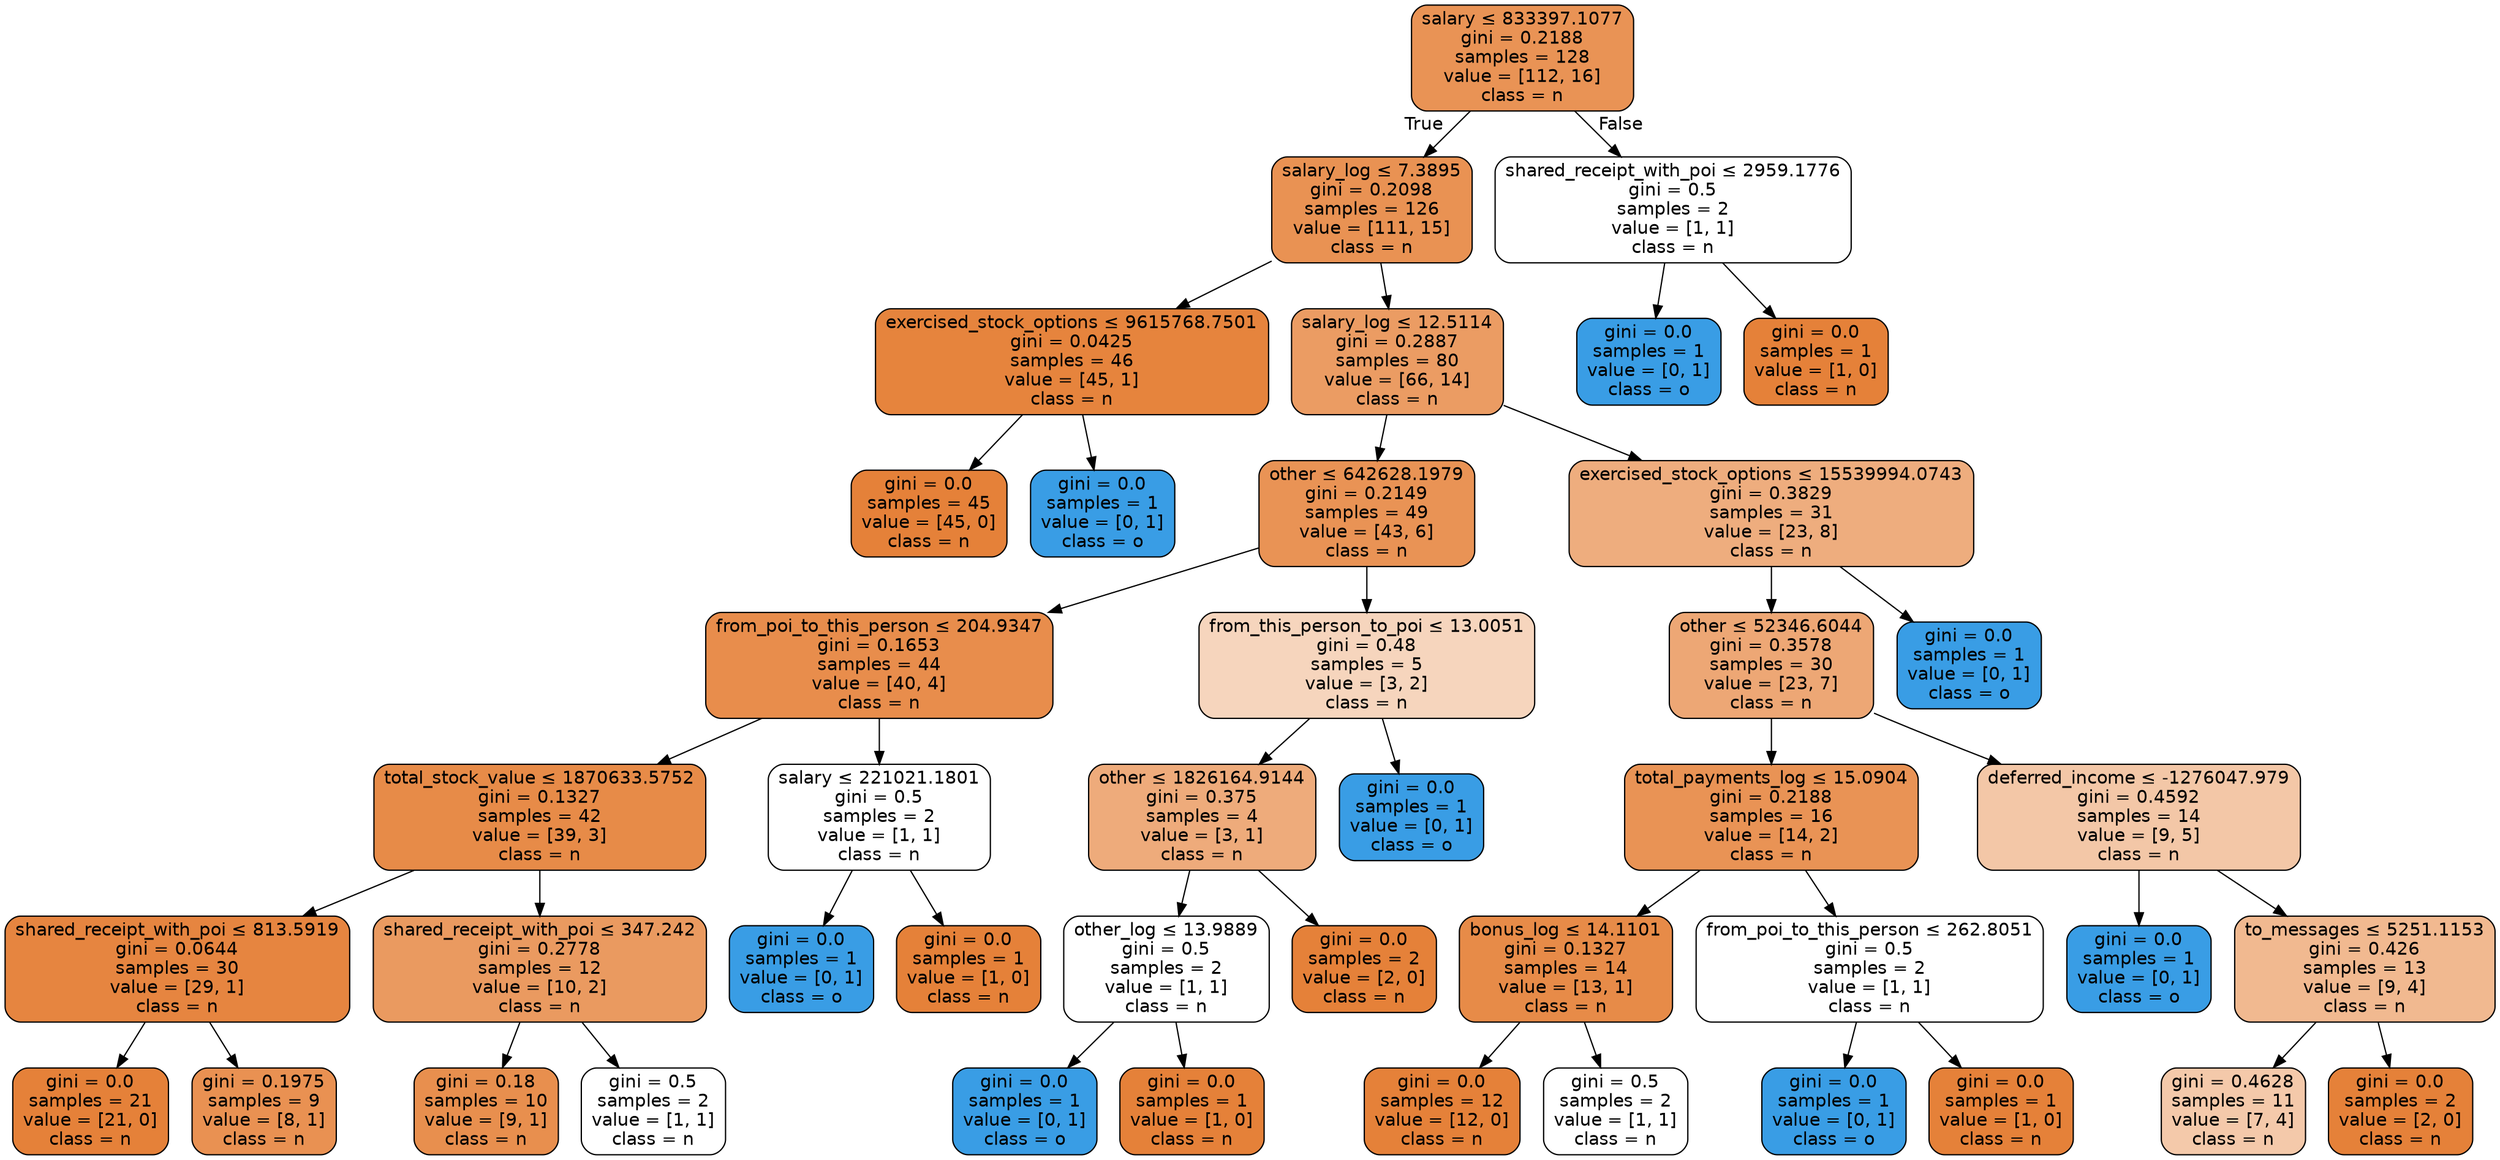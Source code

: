 digraph Tree {
node [shape=box, style="filled, rounded", color="black", fontname=helvetica] ;
edge [fontname=helvetica] ;
0 [label=<salary &le; 833397.1077<br/>gini = 0.2188<br/>samples = 128<br/>value = [112, 16]<br/>class = n>, fillcolor="#e58139db"] ;
1 [label=<salary_log &le; 7.3895<br/>gini = 0.2098<br/>samples = 126<br/>value = [111, 15]<br/>class = n>, fillcolor="#e58139dd"] ;
0 -> 1 [labeldistance=2.5, labelangle=45, headlabel="True"] ;
2 [label=<exercised_stock_options &le; 9615768.7501<br/>gini = 0.0425<br/>samples = 46<br/>value = [45, 1]<br/>class = n>, fillcolor="#e58139f9"] ;
1 -> 2 ;
3 [label=<gini = 0.0<br/>samples = 45<br/>value = [45, 0]<br/>class = n>, fillcolor="#e58139ff"] ;
2 -> 3 ;
4 [label=<gini = 0.0<br/>samples = 1<br/>value = [0, 1]<br/>class = o>, fillcolor="#399de5ff"] ;
2 -> 4 ;
5 [label=<salary_log &le; 12.5114<br/>gini = 0.2887<br/>samples = 80<br/>value = [66, 14]<br/>class = n>, fillcolor="#e58139c9"] ;
1 -> 5 ;
6 [label=<other &le; 642628.1979<br/>gini = 0.2149<br/>samples = 49<br/>value = [43, 6]<br/>class = n>, fillcolor="#e58139db"] ;
5 -> 6 ;
7 [label=<from_poi_to_this_person &le; 204.9347<br/>gini = 0.1653<br/>samples = 44<br/>value = [40, 4]<br/>class = n>, fillcolor="#e58139e6"] ;
6 -> 7 ;
8 [label=<total_stock_value &le; 1870633.5752<br/>gini = 0.1327<br/>samples = 42<br/>value = [39, 3]<br/>class = n>, fillcolor="#e58139eb"] ;
7 -> 8 ;
9 [label=<shared_receipt_with_poi &le; 813.5919<br/>gini = 0.0644<br/>samples = 30<br/>value = [29, 1]<br/>class = n>, fillcolor="#e58139f6"] ;
8 -> 9 ;
10 [label=<gini = 0.0<br/>samples = 21<br/>value = [21, 0]<br/>class = n>, fillcolor="#e58139ff"] ;
9 -> 10 ;
11 [label=<gini = 0.1975<br/>samples = 9<br/>value = [8, 1]<br/>class = n>, fillcolor="#e58139df"] ;
9 -> 11 ;
12 [label=<shared_receipt_with_poi &le; 347.242<br/>gini = 0.2778<br/>samples = 12<br/>value = [10, 2]<br/>class = n>, fillcolor="#e58139cc"] ;
8 -> 12 ;
13 [label=<gini = 0.18<br/>samples = 10<br/>value = [9, 1]<br/>class = n>, fillcolor="#e58139e3"] ;
12 -> 13 ;
14 [label=<gini = 0.5<br/>samples = 2<br/>value = [1, 1]<br/>class = n>, fillcolor="#e5813900"] ;
12 -> 14 ;
15 [label=<salary &le; 221021.1801<br/>gini = 0.5<br/>samples = 2<br/>value = [1, 1]<br/>class = n>, fillcolor="#e5813900"] ;
7 -> 15 ;
16 [label=<gini = 0.0<br/>samples = 1<br/>value = [0, 1]<br/>class = o>, fillcolor="#399de5ff"] ;
15 -> 16 ;
17 [label=<gini = 0.0<br/>samples = 1<br/>value = [1, 0]<br/>class = n>, fillcolor="#e58139ff"] ;
15 -> 17 ;
18 [label=<from_this_person_to_poi &le; 13.0051<br/>gini = 0.48<br/>samples = 5<br/>value = [3, 2]<br/>class = n>, fillcolor="#e5813955"] ;
6 -> 18 ;
19 [label=<other &le; 1826164.9144<br/>gini = 0.375<br/>samples = 4<br/>value = [3, 1]<br/>class = n>, fillcolor="#e58139aa"] ;
18 -> 19 ;
20 [label=<other_log &le; 13.9889<br/>gini = 0.5<br/>samples = 2<br/>value = [1, 1]<br/>class = n>, fillcolor="#e5813900"] ;
19 -> 20 ;
21 [label=<gini = 0.0<br/>samples = 1<br/>value = [0, 1]<br/>class = o>, fillcolor="#399de5ff"] ;
20 -> 21 ;
22 [label=<gini = 0.0<br/>samples = 1<br/>value = [1, 0]<br/>class = n>, fillcolor="#e58139ff"] ;
20 -> 22 ;
23 [label=<gini = 0.0<br/>samples = 2<br/>value = [2, 0]<br/>class = n>, fillcolor="#e58139ff"] ;
19 -> 23 ;
24 [label=<gini = 0.0<br/>samples = 1<br/>value = [0, 1]<br/>class = o>, fillcolor="#399de5ff"] ;
18 -> 24 ;
25 [label=<exercised_stock_options &le; 15539994.0743<br/>gini = 0.3829<br/>samples = 31<br/>value = [23, 8]<br/>class = n>, fillcolor="#e58139a6"] ;
5 -> 25 ;
26 [label=<other &le; 52346.6044<br/>gini = 0.3578<br/>samples = 30<br/>value = [23, 7]<br/>class = n>, fillcolor="#e58139b1"] ;
25 -> 26 ;
27 [label=<total_payments_log &le; 15.0904<br/>gini = 0.2188<br/>samples = 16<br/>value = [14, 2]<br/>class = n>, fillcolor="#e58139db"] ;
26 -> 27 ;
28 [label=<bonus_log &le; 14.1101<br/>gini = 0.1327<br/>samples = 14<br/>value = [13, 1]<br/>class = n>, fillcolor="#e58139eb"] ;
27 -> 28 ;
29 [label=<gini = 0.0<br/>samples = 12<br/>value = [12, 0]<br/>class = n>, fillcolor="#e58139ff"] ;
28 -> 29 ;
30 [label=<gini = 0.5<br/>samples = 2<br/>value = [1, 1]<br/>class = n>, fillcolor="#e5813900"] ;
28 -> 30 ;
31 [label=<from_poi_to_this_person &le; 262.8051<br/>gini = 0.5<br/>samples = 2<br/>value = [1, 1]<br/>class = n>, fillcolor="#e5813900"] ;
27 -> 31 ;
32 [label=<gini = 0.0<br/>samples = 1<br/>value = [0, 1]<br/>class = o>, fillcolor="#399de5ff"] ;
31 -> 32 ;
33 [label=<gini = 0.0<br/>samples = 1<br/>value = [1, 0]<br/>class = n>, fillcolor="#e58139ff"] ;
31 -> 33 ;
34 [label=<deferred_income &le; -1276047.979<br/>gini = 0.4592<br/>samples = 14<br/>value = [9, 5]<br/>class = n>, fillcolor="#e5813971"] ;
26 -> 34 ;
35 [label=<gini = 0.0<br/>samples = 1<br/>value = [0, 1]<br/>class = o>, fillcolor="#399de5ff"] ;
34 -> 35 ;
36 [label=<to_messages &le; 5251.1153<br/>gini = 0.426<br/>samples = 13<br/>value = [9, 4]<br/>class = n>, fillcolor="#e581398e"] ;
34 -> 36 ;
37 [label=<gini = 0.4628<br/>samples = 11<br/>value = [7, 4]<br/>class = n>, fillcolor="#e581396d"] ;
36 -> 37 ;
38 [label=<gini = 0.0<br/>samples = 2<br/>value = [2, 0]<br/>class = n>, fillcolor="#e58139ff"] ;
36 -> 38 ;
39 [label=<gini = 0.0<br/>samples = 1<br/>value = [0, 1]<br/>class = o>, fillcolor="#399de5ff"] ;
25 -> 39 ;
40 [label=<shared_receipt_with_poi &le; 2959.1776<br/>gini = 0.5<br/>samples = 2<br/>value = [1, 1]<br/>class = n>, fillcolor="#e5813900"] ;
0 -> 40 [labeldistance=2.5, labelangle=-45, headlabel="False"] ;
41 [label=<gini = 0.0<br/>samples = 1<br/>value = [0, 1]<br/>class = o>, fillcolor="#399de5ff"] ;
40 -> 41 ;
42 [label=<gini = 0.0<br/>samples = 1<br/>value = [1, 0]<br/>class = n>, fillcolor="#e58139ff"] ;
40 -> 42 ;
}